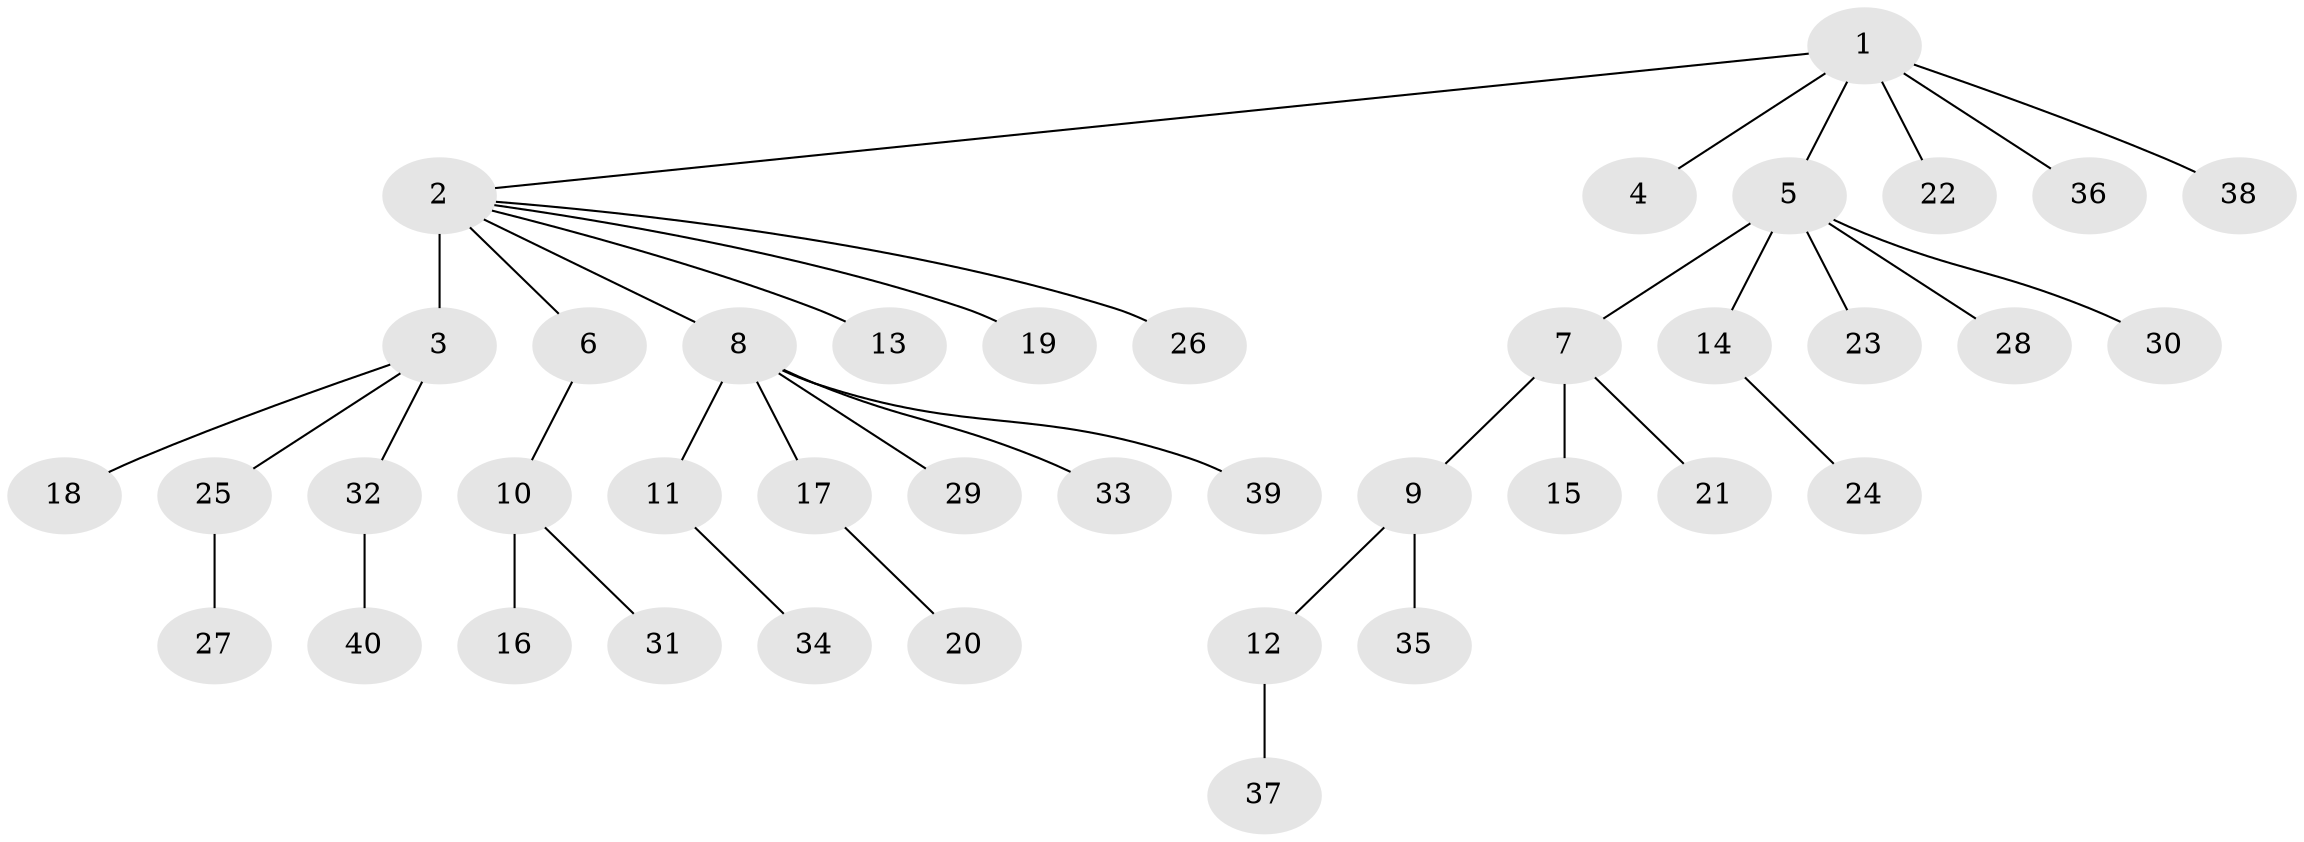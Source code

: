 // original degree distribution, {7: 0.0379746835443038, 20: 0.012658227848101266, 2: 0.20253164556962025, 1: 0.6329113924050633, 3: 0.0759493670886076, 9: 0.012658227848101266, 4: 0.02531645569620253}
// Generated by graph-tools (version 1.1) at 2025/35/03/09/25 02:35:24]
// undirected, 40 vertices, 39 edges
graph export_dot {
graph [start="1"]
  node [color=gray90,style=filled];
  1;
  2;
  3;
  4;
  5;
  6;
  7;
  8;
  9;
  10;
  11;
  12;
  13;
  14;
  15;
  16;
  17;
  18;
  19;
  20;
  21;
  22;
  23;
  24;
  25;
  26;
  27;
  28;
  29;
  30;
  31;
  32;
  33;
  34;
  35;
  36;
  37;
  38;
  39;
  40;
  1 -- 2 [weight=1.0];
  1 -- 4 [weight=1.0];
  1 -- 5 [weight=1.0];
  1 -- 22 [weight=1.0];
  1 -- 36 [weight=1.0];
  1 -- 38 [weight=1.0];
  2 -- 3 [weight=13.0];
  2 -- 6 [weight=1.0];
  2 -- 8 [weight=1.0];
  2 -- 13 [weight=1.0];
  2 -- 19 [weight=1.0];
  2 -- 26 [weight=1.0];
  3 -- 18 [weight=1.0];
  3 -- 25 [weight=1.0];
  3 -- 32 [weight=1.0];
  5 -- 7 [weight=1.0];
  5 -- 14 [weight=1.0];
  5 -- 23 [weight=1.0];
  5 -- 28 [weight=1.0];
  5 -- 30 [weight=1.0];
  6 -- 10 [weight=1.0];
  7 -- 9 [weight=1.0];
  7 -- 15 [weight=4.0];
  7 -- 21 [weight=1.0];
  8 -- 11 [weight=1.0];
  8 -- 17 [weight=1.0];
  8 -- 29 [weight=1.0];
  8 -- 33 [weight=1.0];
  8 -- 39 [weight=1.0];
  9 -- 12 [weight=1.0];
  9 -- 35 [weight=2.0];
  10 -- 16 [weight=1.0];
  10 -- 31 [weight=1.0];
  11 -- 34 [weight=1.0];
  12 -- 37 [weight=1.0];
  14 -- 24 [weight=1.0];
  17 -- 20 [weight=1.0];
  25 -- 27 [weight=2.0];
  32 -- 40 [weight=1.0];
}
